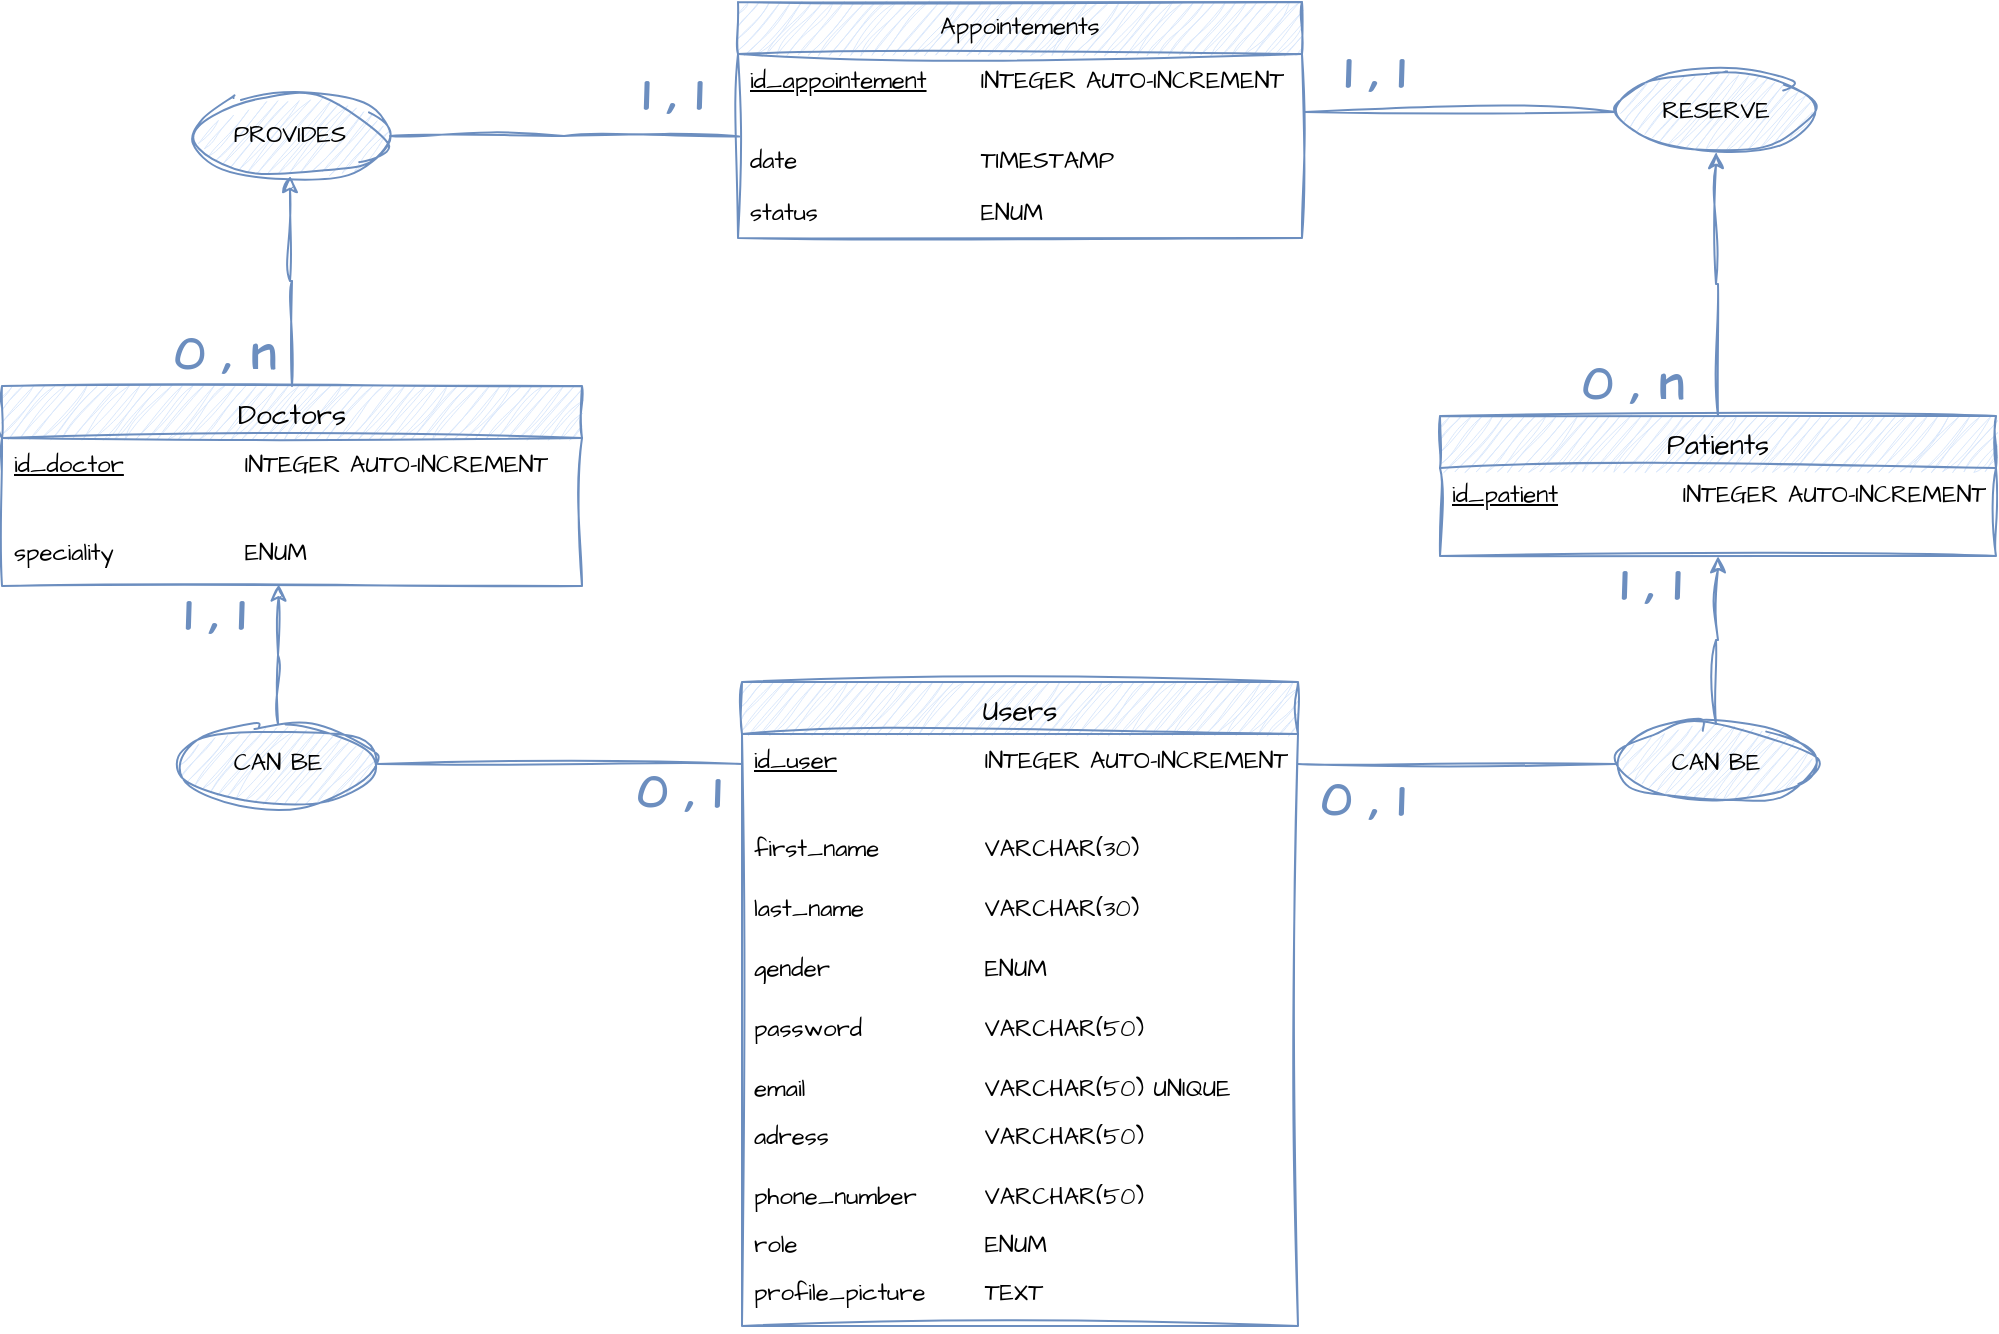 <mxfile version="25.0.3">
  <diagram name="Page-1" id="alxZZVMIQb0VcoKswXgU">
    <mxGraphModel dx="4131" dy="965" grid="0" gridSize="10" guides="1" tooltips="1" connect="1" arrows="1" fold="1" page="1" pageScale="1" pageWidth="1169" pageHeight="827" background="none" math="0" shadow="0">
      <root>
        <mxCell id="0" />
        <mxCell id="1" parent="0" />
        <mxCell id="iMZa6C63IS0iGm1ABZDR-8" style="edgeStyle=orthogonalEdgeStyle;rounded=0;sketch=1;hachureGap=4;jiggle=2;curveFitting=1;orthogonalLoop=1;jettySize=auto;html=1;exitX=0.5;exitY=0;exitDx=0;exitDy=0;entryX=0.5;entryY=1;entryDx=0;entryDy=0;fontFamily=Architects Daughter;fontSource=https%3A%2F%2Ffonts.googleapis.com%2Fcss%3Ffamily%3DArchitects%2BDaughter;fillColor=#dae8fc;strokeColor=#6c8ebf;" edge="1" parent="1" source="Q0sIho2IhB4wknDSnB5H-2" target="jdSFswwZCzQ2K8c3czEe-9">
          <mxGeometry relative="1" as="geometry" />
        </mxCell>
        <mxCell id="Q0sIho2IhB4wknDSnB5H-2" value="Patients" style="swimlane;fontStyle=0;childLayout=stackLayout;horizontal=1;startSize=26;horizontalStack=0;resizeParent=1;resizeParentMax=0;resizeLast=0;collapsible=1;marginBottom=0;align=center;fontSize=14;sketch=1;hachureGap=4;jiggle=2;curveFitting=1;fontFamily=Architects Daughter;fontSource=https%3A%2F%2Ffonts.googleapis.com%2Fcss%3Ffamily%3DArchitects%2BDaughter;fillColor=#dae8fc;strokeColor=#6c8ebf;" parent="1" vertex="1">
          <mxGeometry x="-1575" y="293" width="278" height="70" as="geometry" />
        </mxCell>
        <mxCell id="Q0sIho2IhB4wknDSnB5H-3" value="&lt;u&gt;id_patient&lt;span style=&quot;white-space: pre;&quot;&gt;&#x9;&lt;span style=&quot;white-space: pre;&quot;&gt;&#x9;&lt;/span&gt;&lt;/span&gt;&lt;/u&gt;INTEGER AUTO-INCREMENT" style="text;strokeColor=none;fillColor=none;spacingLeft=4;spacingRight=4;overflow=hidden;rotatable=0;points=[[0,0.5],[1,0.5]];portConstraint=eastwest;fontSize=12;whiteSpace=wrap;html=1;fontFamily=Architects Daughter;fontSource=https%3A%2F%2Ffonts.googleapis.com%2Fcss%3Ffamily%3DArchitects%2BDaughter;" parent="Q0sIho2IhB4wknDSnB5H-2" vertex="1">
          <mxGeometry y="26" width="278" height="30" as="geometry" />
        </mxCell>
        <mxCell id="Q0sIho2IhB4wknDSnB5H-35" value="" style="text;strokeColor=none;fillColor=none;align=left;verticalAlign=middle;spacingTop=-1;spacingLeft=4;spacingRight=4;rotatable=0;labelPosition=right;points=[];portConstraint=eastwest;fontFamily=Architects Daughter;fontSource=https%3A%2F%2Ffonts.googleapis.com%2Fcss%3Ffamily%3DArchitects%2BDaughter;" parent="Q0sIho2IhB4wknDSnB5H-2" vertex="1">
          <mxGeometry y="56" width="278" height="14" as="geometry" />
        </mxCell>
        <mxCell id="Q0sIho2IhB4wknDSnB5H-12" value="Appointements" style="swimlane;fontStyle=0;childLayout=stackLayout;horizontal=1;startSize=26;fillColor=#dae8fc;horizontalStack=0;resizeParent=1;resizeParentMax=0;resizeLast=0;collapsible=1;marginBottom=0;whiteSpace=wrap;html=1;sketch=1;hachureGap=4;jiggle=2;curveFitting=1;fontFamily=Architects Daughter;fontSource=https%3A%2F%2Ffonts.googleapis.com%2Fcss%3Ffamily%3DArchitects%2BDaughter;strokeColor=#6c8ebf;" parent="1" vertex="1">
          <mxGeometry x="-1926" y="86" width="282" height="118" as="geometry" />
        </mxCell>
        <mxCell id="Q0sIho2IhB4wknDSnB5H-13" value="&lt;u&gt;id_appointement&lt;span style=&quot;white-space: pre;&quot;&gt;&#x9;&lt;/span&gt;&lt;/u&gt;INTEGER AUTO-INCREMENT" style="text;strokeColor=none;fillColor=none;align=left;verticalAlign=top;spacingLeft=4;spacingRight=4;overflow=hidden;rotatable=0;points=[[0,0.5],[1,0.5]];portConstraint=eastwest;whiteSpace=wrap;html=1;fontFamily=Architects Daughter;fontSource=https%3A%2F%2Ffonts.googleapis.com%2Fcss%3Ffamily%3DArchitects%2BDaughter;" parent="Q0sIho2IhB4wknDSnB5H-12" vertex="1">
          <mxGeometry y="26" width="282" height="26" as="geometry" />
        </mxCell>
        <mxCell id="Q0sIho2IhB4wknDSnB5H-33" value="" style="text;strokeColor=none;fillColor=none;align=left;verticalAlign=middle;spacingTop=-1;spacingLeft=4;spacingRight=4;rotatable=0;labelPosition=right;points=[];portConstraint=eastwest;fontFamily=Architects Daughter;fontSource=https%3A%2F%2Ffonts.googleapis.com%2Fcss%3Ffamily%3DArchitects%2BDaughter;" parent="Q0sIho2IhB4wknDSnB5H-12" vertex="1">
          <mxGeometry y="52" width="282" height="14" as="geometry" />
        </mxCell>
        <mxCell id="Q0sIho2IhB4wknDSnB5H-15" value="date&lt;span style=&quot;white-space: pre;&quot;&gt;&#x9;&lt;/span&gt;&lt;span style=&quot;white-space: pre;&quot;&gt;&#x9;&lt;/span&gt;&lt;span style=&quot;white-space: pre;&quot;&gt;&#x9;&lt;/span&gt;TIMESTAMP" style="text;strokeColor=none;fillColor=none;align=left;verticalAlign=top;spacingLeft=4;spacingRight=4;overflow=hidden;rotatable=0;points=[[0,0.5],[1,0.5]];portConstraint=eastwest;whiteSpace=wrap;html=1;fontFamily=Architects Daughter;fontSource=https%3A%2F%2Ffonts.googleapis.com%2Fcss%3Ffamily%3DArchitects%2BDaughter;" parent="Q0sIho2IhB4wknDSnB5H-12" vertex="1">
          <mxGeometry y="66" width="282" height="26" as="geometry" />
        </mxCell>
        <mxCell id="n1Hfq6vUsVu1If5atk3C-1" value="status&lt;span style=&quot;white-space: pre;&quot;&gt;&#x9;&lt;/span&gt;&lt;span style=&quot;white-space: pre;&quot;&gt;&#x9;&lt;/span&gt;&lt;span style=&quot;white-space: pre;&quot;&gt;&#x9;&lt;/span&gt;ENUM" style="text;strokeColor=none;fillColor=none;align=left;verticalAlign=top;spacingLeft=4;spacingRight=4;overflow=hidden;rotatable=0;points=[[0,0.5],[1,0.5]];portConstraint=eastwest;whiteSpace=wrap;html=1;fontFamily=Architects Daughter;fontSource=https%3A%2F%2Ffonts.googleapis.com%2Fcss%3Ffamily%3DArchitects%2BDaughter;" parent="Q0sIho2IhB4wknDSnB5H-12" vertex="1">
          <mxGeometry y="92" width="282" height="26" as="geometry" />
        </mxCell>
        <mxCell id="iMZa6C63IS0iGm1ABZDR-7" style="edgeStyle=orthogonalEdgeStyle;rounded=0;sketch=1;hachureGap=4;jiggle=2;curveFitting=1;orthogonalLoop=1;jettySize=auto;html=1;exitX=0.5;exitY=0;exitDx=0;exitDy=0;entryX=0.5;entryY=1;entryDx=0;entryDy=0;fontFamily=Architects Daughter;fontSource=https%3A%2F%2Ffonts.googleapis.com%2Fcss%3Ffamily%3DArchitects%2BDaughter;fillColor=#dae8fc;strokeColor=#6c8ebf;" edge="1" parent="1" source="Q0sIho2IhB4wknDSnB5H-16" target="jdSFswwZCzQ2K8c3czEe-7">
          <mxGeometry relative="1" as="geometry" />
        </mxCell>
        <mxCell id="Q0sIho2IhB4wknDSnB5H-16" value="Doctors" style="swimlane;fontStyle=0;childLayout=stackLayout;horizontal=1;startSize=26;horizontalStack=0;resizeParent=1;resizeParentMax=0;resizeLast=0;collapsible=1;marginBottom=0;align=center;fontSize=14;sketch=1;hachureGap=4;jiggle=2;curveFitting=1;fontFamily=Architects Daughter;fontSource=https%3A%2F%2Ffonts.googleapis.com%2Fcss%3Ffamily%3DArchitects%2BDaughter;fillColor=#dae8fc;strokeColor=#6c8ebf;" parent="1" vertex="1">
          <mxGeometry x="-2294" y="278" width="290" height="100" as="geometry" />
        </mxCell>
        <mxCell id="Q0sIho2IhB4wknDSnB5H-17" value="&lt;u&gt;id_doctor&lt;span style=&quot;white-space: pre;&quot;&gt;&#x9;&lt;span style=&quot;white-space: pre;&quot;&gt;&#x9;&lt;/span&gt;&lt;/span&gt;&lt;/u&gt;INTEGER AUTO-INCREMENT" style="text;strokeColor=none;fillColor=none;spacingLeft=4;spacingRight=4;overflow=hidden;rotatable=0;points=[[0,0.5],[1,0.5]];portConstraint=eastwest;fontSize=12;whiteSpace=wrap;html=1;fontFamily=Architects Daughter;fontSource=https%3A%2F%2Ffonts.googleapis.com%2Fcss%3Ffamily%3DArchitects%2BDaughter;" parent="Q0sIho2IhB4wknDSnB5H-16" vertex="1">
          <mxGeometry y="26" width="290" height="30" as="geometry" />
        </mxCell>
        <mxCell id="Q0sIho2IhB4wknDSnB5H-34" value="" style="text;strokeColor=none;fillColor=none;align=left;verticalAlign=middle;spacingTop=-1;spacingLeft=4;spacingRight=4;rotatable=0;labelPosition=right;points=[];portConstraint=eastwest;fontFamily=Architects Daughter;fontSource=https%3A%2F%2Ffonts.googleapis.com%2Fcss%3Ffamily%3DArchitects%2BDaughter;" parent="Q0sIho2IhB4wknDSnB5H-16" vertex="1">
          <mxGeometry y="56" width="290" height="14" as="geometry" />
        </mxCell>
        <mxCell id="Q0sIho2IhB4wknDSnB5H-19" value="speciality&lt;span style=&quot;white-space: pre;&quot;&gt;&#x9;&lt;span style=&quot;white-space: pre;&quot;&gt;&#x9;&lt;/span&gt;&lt;/span&gt;ENUM" style="text;strokeColor=none;fillColor=none;spacingLeft=4;spacingRight=4;overflow=hidden;rotatable=0;points=[[0,0.5],[1,0.5]];portConstraint=eastwest;fontSize=12;whiteSpace=wrap;html=1;fontFamily=Architects Daughter;fontSource=https%3A%2F%2Ffonts.googleapis.com%2Fcss%3Ffamily%3DArchitects%2BDaughter;" parent="Q0sIho2IhB4wknDSnB5H-16" vertex="1">
          <mxGeometry y="70" width="290" height="30" as="geometry" />
        </mxCell>
        <mxCell id="jdSFswwZCzQ2K8c3czEe-7" value="PROVIDES" style="ellipse;whiteSpace=wrap;html=1;align=center;sketch=1;hachureGap=4;jiggle=2;curveFitting=1;fontFamily=Architects Daughter;fontSource=https%3A%2F%2Ffonts.googleapis.com%2Fcss%3Ffamily%3DArchitects%2BDaughter;fillColor=#dae8fc;strokeColor=#6c8ebf;" parent="1" vertex="1">
          <mxGeometry x="-2200" y="133" width="100" height="40" as="geometry" />
        </mxCell>
        <mxCell id="jdSFswwZCzQ2K8c3czEe-9" value="RESERVE" style="ellipse;whiteSpace=wrap;html=1;align=center;sketch=1;hachureGap=4;jiggle=2;curveFitting=1;fontFamily=Architects Daughter;fontSource=https%3A%2F%2Ffonts.googleapis.com%2Fcss%3Ffamily%3DArchitects%2BDaughter;fillColor=#dae8fc;strokeColor=#6c8ebf;" parent="1" vertex="1">
          <mxGeometry x="-1487" y="121" width="100" height="40" as="geometry" />
        </mxCell>
        <mxCell id="jdSFswwZCzQ2K8c3czEe-17" value="Users" style="swimlane;fontStyle=0;childLayout=stackLayout;horizontal=1;startSize=26;horizontalStack=0;resizeParent=1;resizeParentMax=0;resizeLast=0;collapsible=1;marginBottom=0;align=center;fontSize=14;sketch=1;hachureGap=4;jiggle=2;curveFitting=1;fontFamily=Architects Daughter;fontSource=https%3A%2F%2Ffonts.googleapis.com%2Fcss%3Ffamily%3DArchitects%2BDaughter;fillColor=#dae8fc;strokeColor=#6c8ebf;" parent="1" vertex="1">
          <mxGeometry x="-1924" y="426" width="278" height="322" as="geometry" />
        </mxCell>
        <mxCell id="jdSFswwZCzQ2K8c3czEe-18" value="&lt;u&gt;id_user&lt;span style=&quot;white-space: pre;&quot;&gt;&#x9;&lt;span style=&quot;white-space: pre;&quot;&gt;&#x9;&lt;/span&gt;&lt;/span&gt;&lt;/u&gt;INTEGER AUTO-INCREMENT" style="text;strokeColor=none;fillColor=none;spacingLeft=4;spacingRight=4;overflow=hidden;rotatable=0;points=[[0,0.5],[1,0.5]];portConstraint=eastwest;fontSize=12;whiteSpace=wrap;html=1;fontFamily=Architects Daughter;fontSource=https%3A%2F%2Ffonts.googleapis.com%2Fcss%3Ffamily%3DArchitects%2BDaughter;" parent="jdSFswwZCzQ2K8c3czEe-17" vertex="1">
          <mxGeometry y="26" width="278" height="30" as="geometry" />
        </mxCell>
        <mxCell id="jdSFswwZCzQ2K8c3czEe-19" value="" style="text;strokeColor=none;fillColor=none;align=left;verticalAlign=middle;spacingTop=-1;spacingLeft=4;spacingRight=4;rotatable=0;labelPosition=right;points=[];portConstraint=eastwest;fontFamily=Architects Daughter;fontSource=https%3A%2F%2Ffonts.googleapis.com%2Fcss%3Ffamily%3DArchitects%2BDaughter;" parent="jdSFswwZCzQ2K8c3czEe-17" vertex="1">
          <mxGeometry y="56" width="278" height="14" as="geometry" />
        </mxCell>
        <mxCell id="jdSFswwZCzQ2K8c3czEe-20" value="first_name&lt;span style=&quot;white-space: pre;&quot;&gt;&#x9;&lt;span style=&quot;white-space: pre;&quot;&gt;&#x9;&lt;/span&gt;&lt;/span&gt;VARCHAR(30)" style="text;strokeColor=none;fillColor=none;spacingLeft=4;spacingRight=4;overflow=hidden;rotatable=0;points=[[0,0.5],[1,0.5]];portConstraint=eastwest;fontSize=12;whiteSpace=wrap;html=1;fontFamily=Architects Daughter;fontSource=https%3A%2F%2Ffonts.googleapis.com%2Fcss%3Ffamily%3DArchitects%2BDaughter;" parent="jdSFswwZCzQ2K8c3czEe-17" vertex="1">
          <mxGeometry y="70" width="278" height="30" as="geometry" />
        </mxCell>
        <mxCell id="jdSFswwZCzQ2K8c3czEe-21" value="last_name&lt;span style=&quot;white-space: pre;&quot;&gt;&#x9;&lt;span style=&quot;white-space: pre;&quot;&gt;&#x9;&lt;/span&gt;&lt;/span&gt;VARCHAR(30)" style="text;strokeColor=none;fillColor=none;spacingLeft=4;spacingRight=4;overflow=hidden;rotatable=0;points=[[0,0.5],[1,0.5]];portConstraint=eastwest;fontSize=12;whiteSpace=wrap;html=1;fontFamily=Architects Daughter;fontSource=https%3A%2F%2Ffonts.googleapis.com%2Fcss%3Ffamily%3DArchitects%2BDaughter;" parent="jdSFswwZCzQ2K8c3czEe-17" vertex="1">
          <mxGeometry y="100" width="278" height="30" as="geometry" />
        </mxCell>
        <mxCell id="DxlF58V1070O_kGSzrWt-1" value="gender&lt;span style=&quot;white-space: pre;&quot;&gt;&#x9;&lt;span style=&quot;white-space: pre;&quot;&gt;&#x9;&lt;/span&gt;E&lt;/span&gt;NUM" style="text;strokeColor=none;fillColor=none;spacingLeft=4;spacingRight=4;overflow=hidden;rotatable=0;points=[[0,0.5],[1,0.5]];portConstraint=eastwest;fontSize=12;whiteSpace=wrap;html=1;fontFamily=Architects Daughter;fontSource=https%3A%2F%2Ffonts.googleapis.com%2Fcss%3Ffamily%3DArchitects%2BDaughter;" parent="jdSFswwZCzQ2K8c3czEe-17" vertex="1">
          <mxGeometry y="130" width="278" height="30" as="geometry" />
        </mxCell>
        <mxCell id="jdSFswwZCzQ2K8c3czEe-22" value="password&lt;span style=&quot;white-space: pre;&quot;&gt;&#x9;&lt;span style=&quot;white-space: pre;&quot;&gt;&#x9;&lt;/span&gt;&lt;/span&gt;VARCHAR(50)" style="text;strokeColor=none;fillColor=none;spacingLeft=4;spacingRight=4;overflow=hidden;rotatable=0;points=[[0,0.5],[1,0.5]];portConstraint=eastwest;fontSize=12;whiteSpace=wrap;html=1;fontFamily=Architects Daughter;fontSource=https%3A%2F%2Ffonts.googleapis.com%2Fcss%3Ffamily%3DArchitects%2BDaughter;" parent="jdSFswwZCzQ2K8c3czEe-17" vertex="1">
          <mxGeometry y="160" width="278" height="30" as="geometry" />
        </mxCell>
        <mxCell id="jdSFswwZCzQ2K8c3czEe-23" value="email&lt;span style=&quot;white-space: pre;&quot;&gt;&#x9;&lt;/span&gt;&lt;span style=&quot;white-space: pre;&quot;&gt;&#x9;&lt;span style=&quot;white-space: pre;&quot;&gt;&#x9;&lt;/span&gt;&lt;/span&gt;VARCHAR(50) UNIQUE" style="text;strokeColor=none;fillColor=none;spacingLeft=4;spacingRight=4;overflow=hidden;rotatable=0;points=[[0,0.5],[1,0.5]];portConstraint=eastwest;fontSize=12;whiteSpace=wrap;html=1;fontFamily=Architects Daughter;fontSource=https%3A%2F%2Ffonts.googleapis.com%2Fcss%3Ffamily%3DArchitects%2BDaughter;" parent="jdSFswwZCzQ2K8c3czEe-17" vertex="1">
          <mxGeometry y="190" width="278" height="24" as="geometry" />
        </mxCell>
        <mxCell id="jdSFswwZCzQ2K8c3czEe-24" value="adress&lt;span style=&quot;white-space: pre;&quot;&gt;&#x9;&lt;/span&gt;&lt;span style=&quot;white-space: pre;&quot;&gt;&#x9;&lt;/span&gt;VARCHAR(50)" style="text;strokeColor=none;fillColor=none;spacingLeft=4;spacingRight=4;overflow=hidden;rotatable=0;points=[[0,0.5],[1,0.5]];portConstraint=eastwest;fontSize=12;whiteSpace=wrap;html=1;fontFamily=Architects Daughter;fontSource=https%3A%2F%2Ffonts.googleapis.com%2Fcss%3Ffamily%3DArchitects%2BDaughter;" parent="jdSFswwZCzQ2K8c3czEe-17" vertex="1">
          <mxGeometry y="214" width="278" height="30" as="geometry" />
        </mxCell>
        <mxCell id="jdSFswwZCzQ2K8c3czEe-25" value="phone_number&lt;span style=&quot;white-space: pre;&quot;&gt;&#x9;&lt;/span&gt;VARCHAR(50)" style="text;strokeColor=none;fillColor=none;spacingLeft=4;spacingRight=4;overflow=hidden;rotatable=0;points=[[0,0.5],[1,0.5]];portConstraint=eastwest;fontSize=12;whiteSpace=wrap;html=1;fontFamily=Architects Daughter;fontSource=https%3A%2F%2Ffonts.googleapis.com%2Fcss%3Ffamily%3DArchitects%2BDaughter;" parent="jdSFswwZCzQ2K8c3czEe-17" vertex="1">
          <mxGeometry y="244" width="278" height="24" as="geometry" />
        </mxCell>
        <mxCell id="jdSFswwZCzQ2K8c3czEe-26" value="role&lt;span style=&quot;white-space: pre;&quot;&gt;&#x9;&lt;/span&gt;&lt;span style=&quot;white-space: pre;&quot;&gt;&#x9;&lt;/span&gt;&lt;span style=&quot;white-space: pre;&quot;&gt;&#x9;&lt;/span&gt;ENUM" style="text;strokeColor=none;fillColor=none;spacingLeft=4;spacingRight=4;overflow=hidden;rotatable=0;points=[[0,0.5],[1,0.5]];portConstraint=eastwest;fontSize=12;whiteSpace=wrap;html=1;fontFamily=Architects Daughter;fontSource=https%3A%2F%2Ffonts.googleapis.com%2Fcss%3Ffamily%3DArchitects%2BDaughter;" parent="jdSFswwZCzQ2K8c3czEe-17" vertex="1">
          <mxGeometry y="268" width="278" height="24" as="geometry" />
        </mxCell>
        <mxCell id="DxlF58V1070O_kGSzrWt-8" value="profile_picture&lt;span style=&quot;white-space: pre;&quot;&gt;&#x9;T&lt;/span&gt;EXT" style="text;strokeColor=none;fillColor=none;spacingLeft=4;spacingRight=4;overflow=hidden;rotatable=0;points=[[0,0.5],[1,0.5]];portConstraint=eastwest;fontSize=12;whiteSpace=wrap;html=1;fontFamily=Architects Daughter;fontSource=https%3A%2F%2Ffonts.googleapis.com%2Fcss%3Ffamily%3DArchitects%2BDaughter;" parent="jdSFswwZCzQ2K8c3czEe-17" vertex="1">
          <mxGeometry y="292" width="278" height="30" as="geometry" />
        </mxCell>
        <mxCell id="jdSFswwZCzQ2K8c3czEe-51" value="CAN BE" style="ellipse;whiteSpace=wrap;html=1;align=center;sketch=1;hachureGap=4;jiggle=2;curveFitting=1;fontFamily=Architects Daughter;fontSource=https%3A%2F%2Ffonts.googleapis.com%2Fcss%3Ffamily%3DArchitects%2BDaughter;fillColor=#dae8fc;strokeColor=#6c8ebf;" parent="1" vertex="1">
          <mxGeometry x="-2206" y="447" width="100" height="40" as="geometry" />
        </mxCell>
        <mxCell id="jdSFswwZCzQ2K8c3czEe-52" style="edgeStyle=orthogonalEdgeStyle;rounded=0;sketch=1;hachureGap=4;jiggle=2;curveFitting=1;orthogonalLoop=1;jettySize=auto;html=1;exitX=0;exitY=0.5;exitDx=0;exitDy=0;fontFamily=Architects Daughter;fontSource=https%3A%2F%2Ffonts.googleapis.com%2Fcss%3Ffamily%3DArchitects%2BDaughter;fillColor=#dae8fc;strokeColor=#6c8ebf;endArrow=none;endFill=0;" parent="1" source="jdSFswwZCzQ2K8c3czEe-18" target="jdSFswwZCzQ2K8c3czEe-51" edge="1">
          <mxGeometry relative="1" as="geometry" />
        </mxCell>
        <mxCell id="jdSFswwZCzQ2K8c3czEe-54" value="CAN BE" style="ellipse;whiteSpace=wrap;html=1;align=center;sketch=1;hachureGap=4;jiggle=2;curveFitting=1;fontFamily=Architects Daughter;fontSource=https%3A%2F%2Ffonts.googleapis.com%2Fcss%3Ffamily%3DArchitects%2BDaughter;fillColor=#dae8fc;strokeColor=#6c8ebf;" parent="1" vertex="1">
          <mxGeometry x="-1487" y="447" width="100" height="40" as="geometry" />
        </mxCell>
        <mxCell id="jdSFswwZCzQ2K8c3czEe-55" style="edgeStyle=orthogonalEdgeStyle;rounded=0;sketch=1;hachureGap=4;jiggle=2;curveFitting=1;orthogonalLoop=1;jettySize=auto;html=1;exitX=1;exitY=0.5;exitDx=0;exitDy=0;entryX=0;entryY=0.5;entryDx=0;entryDy=0;fontFamily=Architects Daughter;fontSource=https%3A%2F%2Ffonts.googleapis.com%2Fcss%3Ffamily%3DArchitects%2BDaughter;fillColor=#dae8fc;strokeColor=#6c8ebf;endArrow=none;endFill=0;" parent="1" source="jdSFswwZCzQ2K8c3czEe-18" target="jdSFswwZCzQ2K8c3czEe-54" edge="1">
          <mxGeometry relative="1" as="geometry" />
        </mxCell>
        <mxCell id="jdSFswwZCzQ2K8c3czEe-62" style="edgeStyle=orthogonalEdgeStyle;rounded=0;sketch=1;hachureGap=4;jiggle=2;curveFitting=1;orthogonalLoop=1;jettySize=auto;html=1;exitX=0;exitY=0.5;exitDx=0;exitDy=0;entryX=1.005;entryY=0.214;entryDx=0;entryDy=0;entryPerimeter=0;fontFamily=Architects Daughter;fontSource=https%3A%2F%2Ffonts.googleapis.com%2Fcss%3Ffamily%3DArchitects%2BDaughter;endArrow=none;endFill=0;fillColor=#dae8fc;strokeColor=#6c8ebf;" parent="1" source="jdSFswwZCzQ2K8c3czEe-9" target="Q0sIho2IhB4wknDSnB5H-33" edge="1">
          <mxGeometry relative="1" as="geometry" />
        </mxCell>
        <mxCell id="jdSFswwZCzQ2K8c3czEe-63" value="&lt;h1&gt;1 , 1&lt;/h1&gt;" style="text;html=1;align=center;verticalAlign=middle;whiteSpace=wrap;rounded=0;fontFamily=Architects Daughter;fontSource=https%3A%2F%2Ffonts.googleapis.com%2Fcss%3Ffamily%3DArchitects%2BDaughter;fontColor=#6c8ebf;" parent="1" vertex="1">
          <mxGeometry x="-2218" y="378" width="60" height="30" as="geometry" />
        </mxCell>
        <mxCell id="jdSFswwZCzQ2K8c3czEe-64" value="&lt;h1&gt;0 , 1&lt;/h1&gt;" style="text;html=1;align=center;verticalAlign=middle;whiteSpace=wrap;rounded=0;fontFamily=Architects Daughter;fontSource=https%3A%2F%2Ffonts.googleapis.com%2Fcss%3Ffamily%3DArchitects%2BDaughter;fontColor=#6c8ebf;" parent="1" vertex="1">
          <mxGeometry x="-1986" y="467" width="60" height="30" as="geometry" />
        </mxCell>
        <mxCell id="jdSFswwZCzQ2K8c3czEe-65" value="&lt;h1&gt;0 , 1&lt;/h1&gt;" style="text;html=1;align=center;verticalAlign=middle;whiteSpace=wrap;rounded=0;fontFamily=Architects Daughter;fontSource=https%3A%2F%2Ffonts.googleapis.com%2Fcss%3Ffamily%3DArchitects%2BDaughter;fontColor=#6c8ebf;" parent="1" vertex="1">
          <mxGeometry x="-1644" y="471" width="60" height="30" as="geometry" />
        </mxCell>
        <mxCell id="jdSFswwZCzQ2K8c3czEe-66" value="&lt;h1&gt;1 , 1&lt;/h1&gt;" style="text;html=1;align=center;verticalAlign=middle;whiteSpace=wrap;rounded=0;fontFamily=Architects Daughter;fontSource=https%3A%2F%2Ffonts.googleapis.com%2Fcss%3Ffamily%3DArchitects%2BDaughter;fontColor=#6c8ebf;" parent="1" vertex="1">
          <mxGeometry x="-1500" y="363" width="60" height="30" as="geometry" />
        </mxCell>
        <mxCell id="jdSFswwZCzQ2K8c3czEe-69" value="&lt;h1&gt;0 , n&lt;/h1&gt;" style="text;html=1;align=center;verticalAlign=middle;whiteSpace=wrap;rounded=0;fontFamily=Architects Daughter;fontSource=https%3A%2F%2Ffonts.googleapis.com%2Fcss%3Ffamily%3DArchitects%2BDaughter;fontColor=#6c8ebf;" parent="1" vertex="1">
          <mxGeometry x="-1509" y="263" width="60" height="30" as="geometry" />
        </mxCell>
        <mxCell id="jdSFswwZCzQ2K8c3czEe-70" value="&lt;h1&gt;1 , 1&lt;/h1&gt;" style="text;html=1;align=center;verticalAlign=middle;whiteSpace=wrap;rounded=0;fontFamily=Architects Daughter;fontSource=https%3A%2F%2Ffonts.googleapis.com%2Fcss%3Ffamily%3DArchitects%2BDaughter;fontColor=#6c8ebf;" parent="1" vertex="1">
          <mxGeometry x="-1637.92" y="107" width="60" height="30" as="geometry" />
        </mxCell>
        <mxCell id="jdSFswwZCzQ2K8c3czEe-72" value="&lt;h1&gt;0 , n&lt;/h1&gt;" style="text;html=1;align=center;verticalAlign=middle;whiteSpace=wrap;rounded=0;fontFamily=Architects Daughter;fontSource=https%3A%2F%2Ffonts.googleapis.com%2Fcss%3Ffamily%3DArchitects%2BDaughter;fontColor=#6c8ebf;" parent="1" vertex="1">
          <mxGeometry x="-2213" y="248" width="60" height="30" as="geometry" />
        </mxCell>
        <mxCell id="jdSFswwZCzQ2K8c3czEe-73" value="&lt;h1&gt;1 , 1&lt;/h1&gt;" style="text;html=1;align=center;verticalAlign=middle;whiteSpace=wrap;rounded=0;fontFamily=Architects Daughter;fontSource=https%3A%2F%2Ffonts.googleapis.com%2Fcss%3Ffamily%3DArchitects%2BDaughter;fontColor=#6c8ebf;" parent="1" vertex="1">
          <mxGeometry x="-1989" y="118" width="60" height="30" as="geometry" />
        </mxCell>
        <mxCell id="jdSFswwZCzQ2K8c3czEe-83" style="edgeStyle=orthogonalEdgeStyle;rounded=0;sketch=1;hachureGap=4;jiggle=2;curveFitting=1;orthogonalLoop=1;jettySize=auto;html=1;exitX=1;exitY=0.5;exitDx=0;exitDy=0;entryX=0.002;entryY=0.049;entryDx=0;entryDy=0;entryPerimeter=0;fontFamily=Architects Daughter;fontSource=https%3A%2F%2Ffonts.googleapis.com%2Fcss%3Ffamily%3DArchitects%2BDaughter;fillColor=#dae8fc;strokeColor=#6c8ebf;endArrow=none;endFill=0;" parent="1" source="jdSFswwZCzQ2K8c3czEe-7" target="Q0sIho2IhB4wknDSnB5H-15" edge="1">
          <mxGeometry relative="1" as="geometry" />
        </mxCell>
        <mxCell id="iMZa6C63IS0iGm1ABZDR-5" style="edgeStyle=orthogonalEdgeStyle;rounded=0;sketch=1;hachureGap=4;jiggle=2;curveFitting=1;orthogonalLoop=1;jettySize=auto;html=1;exitX=0.5;exitY=0;exitDx=0;exitDy=0;entryX=0.5;entryY=1.007;entryDx=0;entryDy=0;entryPerimeter=0;fontFamily=Architects Daughter;fontSource=https%3A%2F%2Ffonts.googleapis.com%2Fcss%3Ffamily%3DArchitects%2BDaughter;fillColor=#dae8fc;strokeColor=#6c8ebf;" edge="1" parent="1" source="jdSFswwZCzQ2K8c3czEe-54" target="Q0sIho2IhB4wknDSnB5H-35">
          <mxGeometry relative="1" as="geometry" />
        </mxCell>
        <mxCell id="iMZa6C63IS0iGm1ABZDR-9" style="edgeStyle=orthogonalEdgeStyle;rounded=0;sketch=1;hachureGap=4;jiggle=2;curveFitting=1;orthogonalLoop=1;jettySize=auto;html=1;exitX=0.5;exitY=0;exitDx=0;exitDy=0;entryX=0.477;entryY=0.975;entryDx=0;entryDy=0;entryPerimeter=0;fontFamily=Architects Daughter;fontSource=https%3A%2F%2Ffonts.googleapis.com%2Fcss%3Ffamily%3DArchitects%2BDaughter;fillColor=#dae8fc;strokeColor=#6c8ebf;" edge="1" parent="1" source="jdSFswwZCzQ2K8c3czEe-51" target="Q0sIho2IhB4wknDSnB5H-19">
          <mxGeometry relative="1" as="geometry" />
        </mxCell>
      </root>
    </mxGraphModel>
  </diagram>
</mxfile>
